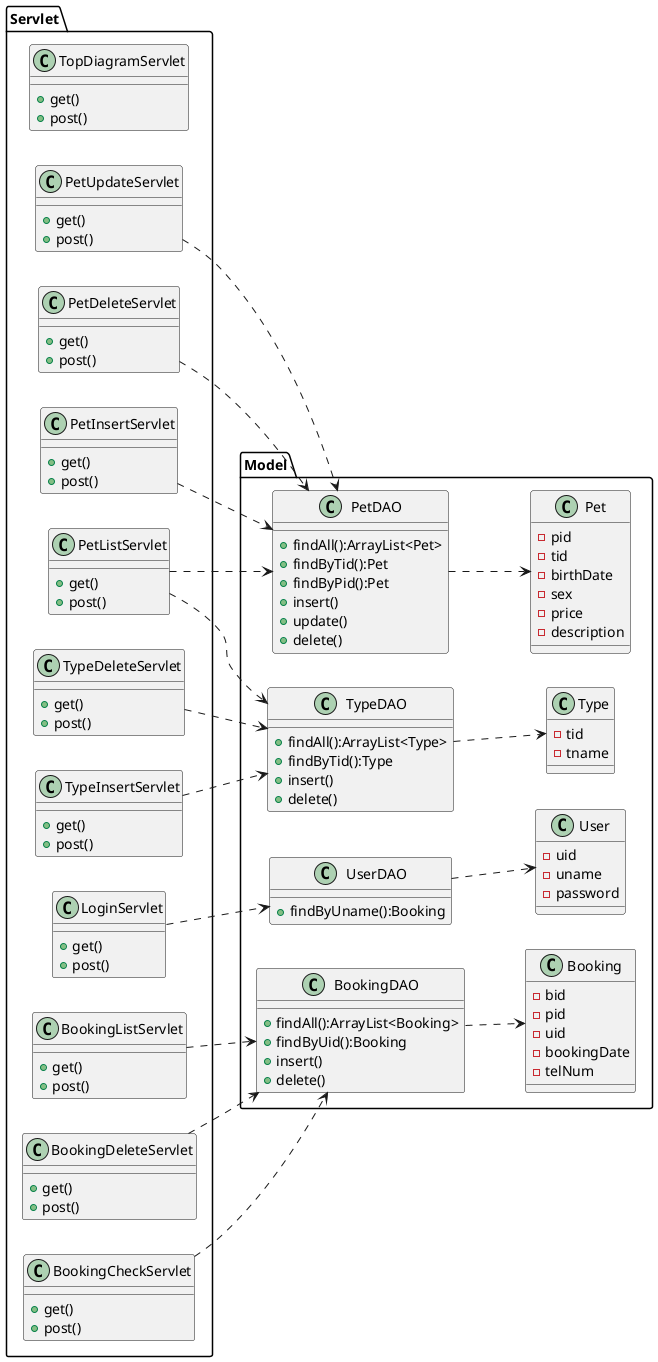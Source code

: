 @startuml
left to right direction

package Model{
	class Pet{
		-pid
		-tid
		-birthDate
		-sex
		-price
		-description
	}

	class Type{
		-tid
		-tname
	}

	class User{
		-uid
		-uname
		-password
	}

	class Booking{
		-bid
		-pid
		-uid
		-bookingDate
		-telNum
	}

	class PetDAO{
		+findAll():ArrayList<Pet>
		+findByTid():Pet
		+findByPid():Pet
		+insert()
		+update()
		+delete()
	}

	class TypeDAO{
		+findAll():ArrayList<Type>
		+findByTid():Type
		+insert()
		+delete()
	}

	class UserDAO{
		+findByUname():Booking
	}

	class BookingDAO{
		+findAll():ArrayList<Booking>
		+findByUid():Booking
		+insert()
		+delete()
	}
}

package Servlet{
	class TopDiagramServlet{
		+get()
		+post()
	}

	class PetListServlet{
		+get()
		+post()
	}

	class LoginServlet{
		+get()
		+post()
	}

	class PetInsertServlet{
		+get()
		+post()
	}

	class PetUpdateServlet{
		+get()
		+post()
	}

	class PetDeleteServlet{
		+get()
		+post()
	}

	class TypeInsertServlet{
		+get()
		+post()
	}

	class TypeDeleteServlet{
		+get()
		+post()
	}

	class BookingCheckServlet{
		+get()
		+post()
	}

	class BookingListServlet{
		+get()
		+post()
	}

	class BookingDeleteServlet{
		+get()
		+post()
	}
}


PetListServlet..>TypeDAO
TypeInsertServlet..>TypeDAO
TypeDeleteServlet..>TypeDAO
PetListServlet..>PetDAO
PetInsertServlet..>PetDAO
PetUpdateServlet..>PetDAO
PetDeleteServlet..>PetDAO
LoginServlet..>UserDAO
BookingCheckServlet..>BookingDAO
BookingListServlet..>BookingDAO
BookingDeleteServlet..>BookingDAO

BookingDAO..>Booking
PetDAO..>Pet
TypeDAO..>Type
UserDAO..>User
@enduml